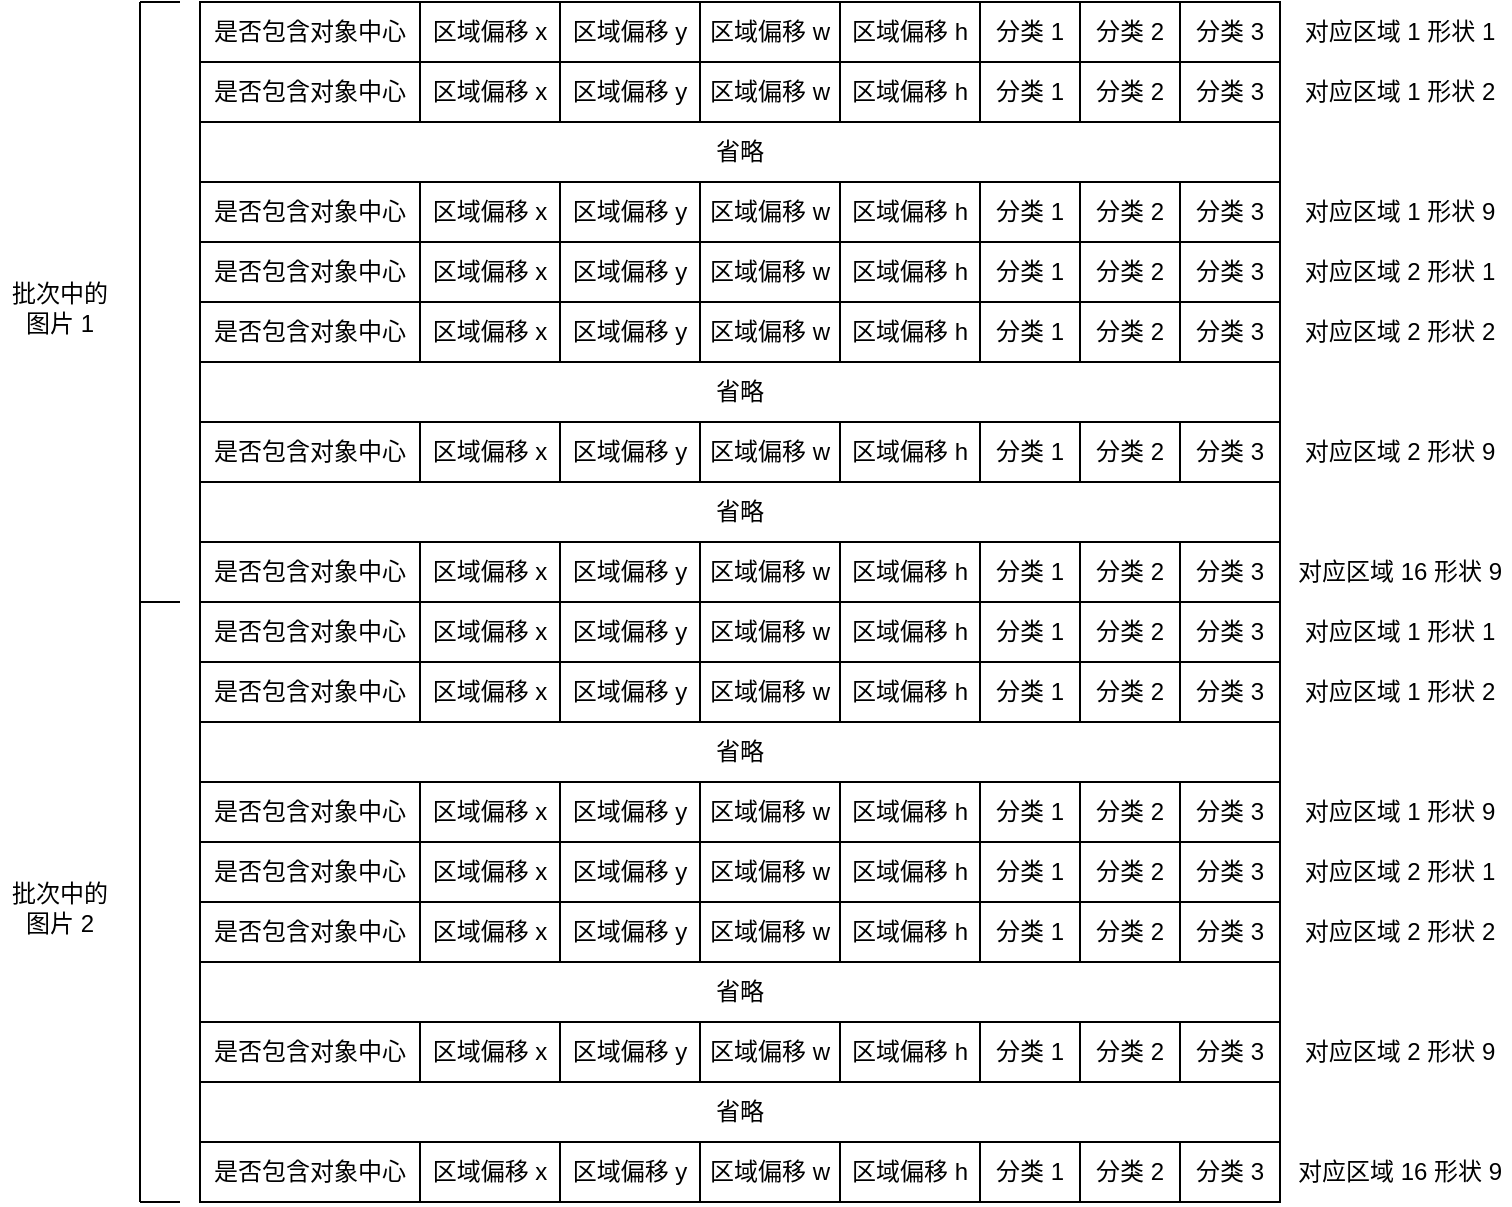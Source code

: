 <mxfile version="13.6.2" type="device"><diagram id="shQBjkpDgj0XZ1XYmjgr" name="Page-1"><mxGraphModel dx="1296" dy="921" grid="1" gridSize="10" guides="1" tooltips="1" connect="1" arrows="1" fold="1" page="1" pageScale="1" pageWidth="827" pageHeight="1169" math="0" shadow="0"><root><mxCell id="0"/><mxCell id="1" parent="0"/><mxCell id="nPcKAmX7Wj3zLNO_s_qI-1" value="是否包含对象中心" style="rounded=0;whiteSpace=wrap;html=1;" vertex="1" parent="1"><mxGeometry x="120" y="80" width="110" height="30" as="geometry"/></mxCell><mxCell id="nPcKAmX7Wj3zLNO_s_qI-2" value="区域偏移 x" style="rounded=0;whiteSpace=wrap;html=1;" vertex="1" parent="1"><mxGeometry x="230" y="80" width="70" height="30" as="geometry"/></mxCell><mxCell id="nPcKAmX7Wj3zLNO_s_qI-4" value="区域偏移 y" style="rounded=0;whiteSpace=wrap;html=1;" vertex="1" parent="1"><mxGeometry x="300" y="80" width="70" height="30" as="geometry"/></mxCell><mxCell id="nPcKAmX7Wj3zLNO_s_qI-5" value="区域偏移 w" style="rounded=0;whiteSpace=wrap;html=1;" vertex="1" parent="1"><mxGeometry x="370" y="80" width="70" height="30" as="geometry"/></mxCell><mxCell id="nPcKAmX7Wj3zLNO_s_qI-6" value="区域偏移 h" style="rounded=0;whiteSpace=wrap;html=1;" vertex="1" parent="1"><mxGeometry x="440" y="80" width="70" height="30" as="geometry"/></mxCell><mxCell id="nPcKAmX7Wj3zLNO_s_qI-7" value="分类 1" style="rounded=0;whiteSpace=wrap;html=1;" vertex="1" parent="1"><mxGeometry x="510" y="80" width="50" height="30" as="geometry"/></mxCell><mxCell id="nPcKAmX7Wj3zLNO_s_qI-8" value="分类 2" style="rounded=0;whiteSpace=wrap;html=1;" vertex="1" parent="1"><mxGeometry x="560" y="80" width="50" height="30" as="geometry"/></mxCell><mxCell id="nPcKAmX7Wj3zLNO_s_qI-9" value="分类 3" style="rounded=0;whiteSpace=wrap;html=1;" vertex="1" parent="1"><mxGeometry x="610" y="80" width="50" height="30" as="geometry"/></mxCell><mxCell id="nPcKAmX7Wj3zLNO_s_qI-10" value="是否包含对象中心" style="rounded=0;whiteSpace=wrap;html=1;" vertex="1" parent="1"><mxGeometry x="120" y="110" width="110" height="30" as="geometry"/></mxCell><mxCell id="nPcKAmX7Wj3zLNO_s_qI-11" value="区域偏移 x" style="rounded=0;whiteSpace=wrap;html=1;" vertex="1" parent="1"><mxGeometry x="230" y="110" width="70" height="30" as="geometry"/></mxCell><mxCell id="nPcKAmX7Wj3zLNO_s_qI-12" value="区域偏移 y" style="rounded=0;whiteSpace=wrap;html=1;" vertex="1" parent="1"><mxGeometry x="300" y="110" width="70" height="30" as="geometry"/></mxCell><mxCell id="nPcKAmX7Wj3zLNO_s_qI-13" value="区域偏移 w" style="rounded=0;whiteSpace=wrap;html=1;" vertex="1" parent="1"><mxGeometry x="370" y="110" width="70" height="30" as="geometry"/></mxCell><mxCell id="nPcKAmX7Wj3zLNO_s_qI-14" value="区域偏移 h" style="rounded=0;whiteSpace=wrap;html=1;" vertex="1" parent="1"><mxGeometry x="440" y="110" width="70" height="30" as="geometry"/></mxCell><mxCell id="nPcKAmX7Wj3zLNO_s_qI-15" value="分类 1" style="rounded=0;whiteSpace=wrap;html=1;" vertex="1" parent="1"><mxGeometry x="510" y="110" width="50" height="30" as="geometry"/></mxCell><mxCell id="nPcKAmX7Wj3zLNO_s_qI-16" value="分类 2" style="rounded=0;whiteSpace=wrap;html=1;" vertex="1" parent="1"><mxGeometry x="560" y="110" width="50" height="30" as="geometry"/></mxCell><mxCell id="nPcKAmX7Wj3zLNO_s_qI-17" value="分类 3" style="rounded=0;whiteSpace=wrap;html=1;" vertex="1" parent="1"><mxGeometry x="610" y="110" width="50" height="30" as="geometry"/></mxCell><mxCell id="nPcKAmX7Wj3zLNO_s_qI-18" value="是否包含对象中心" style="rounded=0;whiteSpace=wrap;html=1;" vertex="1" parent="1"><mxGeometry x="120" y="200" width="110" height="30" as="geometry"/></mxCell><mxCell id="nPcKAmX7Wj3zLNO_s_qI-19" value="区域偏移 x" style="rounded=0;whiteSpace=wrap;html=1;" vertex="1" parent="1"><mxGeometry x="230" y="200" width="70" height="30" as="geometry"/></mxCell><mxCell id="nPcKAmX7Wj3zLNO_s_qI-20" value="区域偏移 y" style="rounded=0;whiteSpace=wrap;html=1;" vertex="1" parent="1"><mxGeometry x="300" y="200" width="70" height="30" as="geometry"/></mxCell><mxCell id="nPcKAmX7Wj3zLNO_s_qI-21" value="区域偏移 w" style="rounded=0;whiteSpace=wrap;html=1;" vertex="1" parent="1"><mxGeometry x="370" y="200" width="70" height="30" as="geometry"/></mxCell><mxCell id="nPcKAmX7Wj3zLNO_s_qI-22" value="区域偏移 h" style="rounded=0;whiteSpace=wrap;html=1;" vertex="1" parent="1"><mxGeometry x="440" y="200" width="70" height="30" as="geometry"/></mxCell><mxCell id="nPcKAmX7Wj3zLNO_s_qI-23" value="分类 1" style="rounded=0;whiteSpace=wrap;html=1;" vertex="1" parent="1"><mxGeometry x="510" y="200" width="50" height="30" as="geometry"/></mxCell><mxCell id="nPcKAmX7Wj3zLNO_s_qI-24" value="分类 2" style="rounded=0;whiteSpace=wrap;html=1;" vertex="1" parent="1"><mxGeometry x="560" y="200" width="50" height="30" as="geometry"/></mxCell><mxCell id="nPcKAmX7Wj3zLNO_s_qI-25" value="分类 3" style="rounded=0;whiteSpace=wrap;html=1;" vertex="1" parent="1"><mxGeometry x="610" y="200" width="50" height="30" as="geometry"/></mxCell><mxCell id="nPcKAmX7Wj3zLNO_s_qI-26" value="是否包含对象中心" style="rounded=0;whiteSpace=wrap;html=1;" vertex="1" parent="1"><mxGeometry x="120" y="230" width="110" height="30" as="geometry"/></mxCell><mxCell id="nPcKAmX7Wj3zLNO_s_qI-27" value="区域偏移 x" style="rounded=0;whiteSpace=wrap;html=1;" vertex="1" parent="1"><mxGeometry x="230" y="230" width="70" height="30" as="geometry"/></mxCell><mxCell id="nPcKAmX7Wj3zLNO_s_qI-28" value="区域偏移 y" style="rounded=0;whiteSpace=wrap;html=1;" vertex="1" parent="1"><mxGeometry x="300" y="230" width="70" height="30" as="geometry"/></mxCell><mxCell id="nPcKAmX7Wj3zLNO_s_qI-29" value="区域偏移 w" style="rounded=0;whiteSpace=wrap;html=1;" vertex="1" parent="1"><mxGeometry x="370" y="230" width="70" height="30" as="geometry"/></mxCell><mxCell id="nPcKAmX7Wj3zLNO_s_qI-30" value="区域偏移 h" style="rounded=0;whiteSpace=wrap;html=1;" vertex="1" parent="1"><mxGeometry x="440" y="230" width="70" height="30" as="geometry"/></mxCell><mxCell id="nPcKAmX7Wj3zLNO_s_qI-31" value="分类 1" style="rounded=0;whiteSpace=wrap;html=1;" vertex="1" parent="1"><mxGeometry x="510" y="230" width="50" height="30" as="geometry"/></mxCell><mxCell id="nPcKAmX7Wj3zLNO_s_qI-32" value="分类 2" style="rounded=0;whiteSpace=wrap;html=1;" vertex="1" parent="1"><mxGeometry x="560" y="230" width="50" height="30" as="geometry"/></mxCell><mxCell id="nPcKAmX7Wj3zLNO_s_qI-33" value="分类 3" style="rounded=0;whiteSpace=wrap;html=1;" vertex="1" parent="1"><mxGeometry x="610" y="230" width="50" height="30" as="geometry"/></mxCell><mxCell id="nPcKAmX7Wj3zLNO_s_qI-42" value="是否包含对象中心" style="rounded=0;whiteSpace=wrap;html=1;" vertex="1" parent="1"><mxGeometry x="120" y="290" width="110" height="30" as="geometry"/></mxCell><mxCell id="nPcKAmX7Wj3zLNO_s_qI-43" value="区域偏移 x" style="rounded=0;whiteSpace=wrap;html=1;" vertex="1" parent="1"><mxGeometry x="230" y="290" width="70" height="30" as="geometry"/></mxCell><mxCell id="nPcKAmX7Wj3zLNO_s_qI-44" value="区域偏移 y" style="rounded=0;whiteSpace=wrap;html=1;" vertex="1" parent="1"><mxGeometry x="300" y="290" width="70" height="30" as="geometry"/></mxCell><mxCell id="nPcKAmX7Wj3zLNO_s_qI-45" value="区域偏移 w" style="rounded=0;whiteSpace=wrap;html=1;" vertex="1" parent="1"><mxGeometry x="370" y="290" width="70" height="30" as="geometry"/></mxCell><mxCell id="nPcKAmX7Wj3zLNO_s_qI-46" value="区域偏移 h" style="rounded=0;whiteSpace=wrap;html=1;" vertex="1" parent="1"><mxGeometry x="440" y="290" width="70" height="30" as="geometry"/></mxCell><mxCell id="nPcKAmX7Wj3zLNO_s_qI-47" value="分类 1" style="rounded=0;whiteSpace=wrap;html=1;" vertex="1" parent="1"><mxGeometry x="510" y="290" width="50" height="30" as="geometry"/></mxCell><mxCell id="nPcKAmX7Wj3zLNO_s_qI-48" value="分类 2" style="rounded=0;whiteSpace=wrap;html=1;" vertex="1" parent="1"><mxGeometry x="560" y="290" width="50" height="30" as="geometry"/></mxCell><mxCell id="nPcKAmX7Wj3zLNO_s_qI-49" value="分类 3" style="rounded=0;whiteSpace=wrap;html=1;" vertex="1" parent="1"><mxGeometry x="610" y="290" width="50" height="30" as="geometry"/></mxCell><mxCell id="nPcKAmX7Wj3zLNO_s_qI-58" value="是否包含对象中心" style="rounded=0;whiteSpace=wrap;html=1;" vertex="1" parent="1"><mxGeometry x="120" y="350" width="110" height="30" as="geometry"/></mxCell><mxCell id="nPcKAmX7Wj3zLNO_s_qI-59" value="区域偏移 x" style="rounded=0;whiteSpace=wrap;html=1;" vertex="1" parent="1"><mxGeometry x="230" y="350" width="70" height="30" as="geometry"/></mxCell><mxCell id="nPcKAmX7Wj3zLNO_s_qI-60" value="区域偏移 y" style="rounded=0;whiteSpace=wrap;html=1;" vertex="1" parent="1"><mxGeometry x="300" y="350" width="70" height="30" as="geometry"/></mxCell><mxCell id="nPcKAmX7Wj3zLNO_s_qI-61" value="区域偏移 w" style="rounded=0;whiteSpace=wrap;html=1;" vertex="1" parent="1"><mxGeometry x="370" y="350" width="70" height="30" as="geometry"/></mxCell><mxCell id="nPcKAmX7Wj3zLNO_s_qI-62" value="区域偏移 h" style="rounded=0;whiteSpace=wrap;html=1;" vertex="1" parent="1"><mxGeometry x="440" y="350" width="70" height="30" as="geometry"/></mxCell><mxCell id="nPcKAmX7Wj3zLNO_s_qI-63" value="分类 1" style="rounded=0;whiteSpace=wrap;html=1;" vertex="1" parent="1"><mxGeometry x="510" y="350" width="50" height="30" as="geometry"/></mxCell><mxCell id="nPcKAmX7Wj3zLNO_s_qI-64" value="分类 2" style="rounded=0;whiteSpace=wrap;html=1;" vertex="1" parent="1"><mxGeometry x="560" y="350" width="50" height="30" as="geometry"/></mxCell><mxCell id="nPcKAmX7Wj3zLNO_s_qI-65" value="分类 3" style="rounded=0;whiteSpace=wrap;html=1;" vertex="1" parent="1"><mxGeometry x="610" y="350" width="50" height="30" as="geometry"/></mxCell><mxCell id="nPcKAmX7Wj3zLNO_s_qI-66" value="对应区域 1 形状 1" style="text;html=1;strokeColor=none;fillColor=none;align=center;verticalAlign=middle;whiteSpace=wrap;rounded=0;" vertex="1" parent="1"><mxGeometry x="670" y="85" width="100" height="20" as="geometry"/></mxCell><mxCell id="nPcKAmX7Wj3zLNO_s_qI-67" value="对应区域 1 形状 2" style="text;html=1;strokeColor=none;fillColor=none;align=center;verticalAlign=middle;whiteSpace=wrap;rounded=0;" vertex="1" parent="1"><mxGeometry x="670" y="115" width="100" height="20" as="geometry"/></mxCell><mxCell id="nPcKAmX7Wj3zLNO_s_qI-68" value="对应区域 2 形状 1" style="text;html=1;strokeColor=none;fillColor=none;align=center;verticalAlign=middle;whiteSpace=wrap;rounded=0;" vertex="1" parent="1"><mxGeometry x="670" y="205" width="100" height="20" as="geometry"/></mxCell><mxCell id="nPcKAmX7Wj3zLNO_s_qI-69" value="对应区域 2 形状 2" style="text;html=1;strokeColor=none;fillColor=none;align=center;verticalAlign=middle;whiteSpace=wrap;rounded=0;" vertex="1" parent="1"><mxGeometry x="670" y="235" width="100" height="20" as="geometry"/></mxCell><mxCell id="nPcKAmX7Wj3zLNO_s_qI-71" value="对应区域 2 形状 9" style="text;html=1;strokeColor=none;fillColor=none;align=center;verticalAlign=middle;whiteSpace=wrap;rounded=0;" vertex="1" parent="1"><mxGeometry x="670" y="295" width="100" height="20" as="geometry"/></mxCell><mxCell id="nPcKAmX7Wj3zLNO_s_qI-73" value="省略" style="rounded=0;whiteSpace=wrap;html=1;" vertex="1" parent="1"><mxGeometry x="120" y="320" width="540" height="30" as="geometry"/></mxCell><mxCell id="nPcKAmX7Wj3zLNO_s_qI-74" value="对应区域 16 形状 9" style="text;html=1;strokeColor=none;fillColor=none;align=center;verticalAlign=middle;whiteSpace=wrap;rounded=0;" vertex="1" parent="1"><mxGeometry x="665" y="355" width="110" height="20" as="geometry"/></mxCell><mxCell id="nPcKAmX7Wj3zLNO_s_qI-76" value="省略" style="rounded=0;whiteSpace=wrap;html=1;" vertex="1" parent="1"><mxGeometry x="120" y="140" width="540" height="30" as="geometry"/></mxCell><mxCell id="nPcKAmX7Wj3zLNO_s_qI-77" value="对应区域 1 形状 9" style="text;html=1;strokeColor=none;fillColor=none;align=center;verticalAlign=middle;whiteSpace=wrap;rounded=0;" vertex="1" parent="1"><mxGeometry x="670" y="175" width="100" height="20" as="geometry"/></mxCell><mxCell id="nPcKAmX7Wj3zLNO_s_qI-78" value="是否包含对象中心" style="rounded=0;whiteSpace=wrap;html=1;" vertex="1" parent="1"><mxGeometry x="120" y="170" width="110" height="30" as="geometry"/></mxCell><mxCell id="nPcKAmX7Wj3zLNO_s_qI-79" value="区域偏移 x" style="rounded=0;whiteSpace=wrap;html=1;" vertex="1" parent="1"><mxGeometry x="230" y="170" width="70" height="30" as="geometry"/></mxCell><mxCell id="nPcKAmX7Wj3zLNO_s_qI-80" value="区域偏移 y" style="rounded=0;whiteSpace=wrap;html=1;" vertex="1" parent="1"><mxGeometry x="300" y="170" width="70" height="30" as="geometry"/></mxCell><mxCell id="nPcKAmX7Wj3zLNO_s_qI-81" value="区域偏移 w" style="rounded=0;whiteSpace=wrap;html=1;" vertex="1" parent="1"><mxGeometry x="370" y="170" width="70" height="30" as="geometry"/></mxCell><mxCell id="nPcKAmX7Wj3zLNO_s_qI-82" value="区域偏移 h" style="rounded=0;whiteSpace=wrap;html=1;" vertex="1" parent="1"><mxGeometry x="440" y="170" width="70" height="30" as="geometry"/></mxCell><mxCell id="nPcKAmX7Wj3zLNO_s_qI-83" value="分类 1" style="rounded=0;whiteSpace=wrap;html=1;" vertex="1" parent="1"><mxGeometry x="510" y="170" width="50" height="30" as="geometry"/></mxCell><mxCell id="nPcKAmX7Wj3zLNO_s_qI-84" value="分类 2" style="rounded=0;whiteSpace=wrap;html=1;" vertex="1" parent="1"><mxGeometry x="560" y="170" width="50" height="30" as="geometry"/></mxCell><mxCell id="nPcKAmX7Wj3zLNO_s_qI-85" value="分类 3" style="rounded=0;whiteSpace=wrap;html=1;" vertex="1" parent="1"><mxGeometry x="610" y="170" width="50" height="30" as="geometry"/></mxCell><mxCell id="nPcKAmX7Wj3zLNO_s_qI-86" value="省略" style="rounded=0;whiteSpace=wrap;html=1;" vertex="1" parent="1"><mxGeometry x="120" y="260" width="540" height="30" as="geometry"/></mxCell><mxCell id="nPcKAmX7Wj3zLNO_s_qI-155" value="批次中的图片 1" style="text;html=1;strokeColor=none;fillColor=none;align=center;verticalAlign=middle;whiteSpace=wrap;rounded=0;" vertex="1" parent="1"><mxGeometry x="20" y="220" width="60" height="25" as="geometry"/></mxCell><mxCell id="nPcKAmX7Wj3zLNO_s_qI-156" value="" style="endArrow=none;html=1;" edge="1" parent="1"><mxGeometry width="50" height="50" relative="1" as="geometry"><mxPoint x="90" y="380" as="sourcePoint"/><mxPoint x="90" y="80" as="targetPoint"/></mxGeometry></mxCell><mxCell id="nPcKAmX7Wj3zLNO_s_qI-158" value="" style="endArrow=none;html=1;" edge="1" parent="1"><mxGeometry width="50" height="50" relative="1" as="geometry"><mxPoint x="90" y="80" as="sourcePoint"/><mxPoint x="110" y="80" as="targetPoint"/></mxGeometry></mxCell><mxCell id="nPcKAmX7Wj3zLNO_s_qI-159" value="" style="endArrow=none;html=1;" edge="1" parent="1"><mxGeometry width="50" height="50" relative="1" as="geometry"><mxPoint x="90" y="380" as="sourcePoint"/><mxPoint x="110" y="380" as="targetPoint"/></mxGeometry></mxCell><mxCell id="nPcKAmX7Wj3zLNO_s_qI-160" value="是否包含对象中心" style="rounded=0;whiteSpace=wrap;html=1;" vertex="1" parent="1"><mxGeometry x="120" y="380" width="110" height="30" as="geometry"/></mxCell><mxCell id="nPcKAmX7Wj3zLNO_s_qI-161" value="区域偏移 x" style="rounded=0;whiteSpace=wrap;html=1;" vertex="1" parent="1"><mxGeometry x="230" y="380" width="70" height="30" as="geometry"/></mxCell><mxCell id="nPcKAmX7Wj3zLNO_s_qI-162" value="区域偏移 y" style="rounded=0;whiteSpace=wrap;html=1;" vertex="1" parent="1"><mxGeometry x="300" y="380" width="70" height="30" as="geometry"/></mxCell><mxCell id="nPcKAmX7Wj3zLNO_s_qI-163" value="区域偏移 w" style="rounded=0;whiteSpace=wrap;html=1;" vertex="1" parent="1"><mxGeometry x="370" y="380" width="70" height="30" as="geometry"/></mxCell><mxCell id="nPcKAmX7Wj3zLNO_s_qI-164" value="区域偏移 h" style="rounded=0;whiteSpace=wrap;html=1;" vertex="1" parent="1"><mxGeometry x="440" y="380" width="70" height="30" as="geometry"/></mxCell><mxCell id="nPcKAmX7Wj3zLNO_s_qI-165" value="分类 1" style="rounded=0;whiteSpace=wrap;html=1;" vertex="1" parent="1"><mxGeometry x="510" y="380" width="50" height="30" as="geometry"/></mxCell><mxCell id="nPcKAmX7Wj3zLNO_s_qI-166" value="分类 2" style="rounded=0;whiteSpace=wrap;html=1;" vertex="1" parent="1"><mxGeometry x="560" y="380" width="50" height="30" as="geometry"/></mxCell><mxCell id="nPcKAmX7Wj3zLNO_s_qI-167" value="分类 3" style="rounded=0;whiteSpace=wrap;html=1;" vertex="1" parent="1"><mxGeometry x="610" y="380" width="50" height="30" as="geometry"/></mxCell><mxCell id="nPcKAmX7Wj3zLNO_s_qI-168" value="是否包含对象中心" style="rounded=0;whiteSpace=wrap;html=1;" vertex="1" parent="1"><mxGeometry x="120" y="410" width="110" height="30" as="geometry"/></mxCell><mxCell id="nPcKAmX7Wj3zLNO_s_qI-169" value="区域偏移 x" style="rounded=0;whiteSpace=wrap;html=1;" vertex="1" parent="1"><mxGeometry x="230" y="410" width="70" height="30" as="geometry"/></mxCell><mxCell id="nPcKAmX7Wj3zLNO_s_qI-170" value="区域偏移 y" style="rounded=0;whiteSpace=wrap;html=1;" vertex="1" parent="1"><mxGeometry x="300" y="410" width="70" height="30" as="geometry"/></mxCell><mxCell id="nPcKAmX7Wj3zLNO_s_qI-171" value="区域偏移 w" style="rounded=0;whiteSpace=wrap;html=1;" vertex="1" parent="1"><mxGeometry x="370" y="410" width="70" height="30" as="geometry"/></mxCell><mxCell id="nPcKAmX7Wj3zLNO_s_qI-172" value="区域偏移 h" style="rounded=0;whiteSpace=wrap;html=1;" vertex="1" parent="1"><mxGeometry x="440" y="410" width="70" height="30" as="geometry"/></mxCell><mxCell id="nPcKAmX7Wj3zLNO_s_qI-173" value="分类 1" style="rounded=0;whiteSpace=wrap;html=1;" vertex="1" parent="1"><mxGeometry x="510" y="410" width="50" height="30" as="geometry"/></mxCell><mxCell id="nPcKAmX7Wj3zLNO_s_qI-174" value="分类 2" style="rounded=0;whiteSpace=wrap;html=1;" vertex="1" parent="1"><mxGeometry x="560" y="410" width="50" height="30" as="geometry"/></mxCell><mxCell id="nPcKAmX7Wj3zLNO_s_qI-175" value="分类 3" style="rounded=0;whiteSpace=wrap;html=1;" vertex="1" parent="1"><mxGeometry x="610" y="410" width="50" height="30" as="geometry"/></mxCell><mxCell id="nPcKAmX7Wj3zLNO_s_qI-176" value="是否包含对象中心" style="rounded=0;whiteSpace=wrap;html=1;" vertex="1" parent="1"><mxGeometry x="120" y="500" width="110" height="30" as="geometry"/></mxCell><mxCell id="nPcKAmX7Wj3zLNO_s_qI-177" value="区域偏移 x" style="rounded=0;whiteSpace=wrap;html=1;" vertex="1" parent="1"><mxGeometry x="230" y="500" width="70" height="30" as="geometry"/></mxCell><mxCell id="nPcKAmX7Wj3zLNO_s_qI-178" value="区域偏移 y" style="rounded=0;whiteSpace=wrap;html=1;" vertex="1" parent="1"><mxGeometry x="300" y="500" width="70" height="30" as="geometry"/></mxCell><mxCell id="nPcKAmX7Wj3zLNO_s_qI-179" value="区域偏移 w" style="rounded=0;whiteSpace=wrap;html=1;" vertex="1" parent="1"><mxGeometry x="370" y="500" width="70" height="30" as="geometry"/></mxCell><mxCell id="nPcKAmX7Wj3zLNO_s_qI-180" value="区域偏移 h" style="rounded=0;whiteSpace=wrap;html=1;" vertex="1" parent="1"><mxGeometry x="440" y="500" width="70" height="30" as="geometry"/></mxCell><mxCell id="nPcKAmX7Wj3zLNO_s_qI-181" value="分类 1" style="rounded=0;whiteSpace=wrap;html=1;" vertex="1" parent="1"><mxGeometry x="510" y="500" width="50" height="30" as="geometry"/></mxCell><mxCell id="nPcKAmX7Wj3zLNO_s_qI-182" value="分类 2" style="rounded=0;whiteSpace=wrap;html=1;" vertex="1" parent="1"><mxGeometry x="560" y="500" width="50" height="30" as="geometry"/></mxCell><mxCell id="nPcKAmX7Wj3zLNO_s_qI-183" value="分类 3" style="rounded=0;whiteSpace=wrap;html=1;" vertex="1" parent="1"><mxGeometry x="610" y="500" width="50" height="30" as="geometry"/></mxCell><mxCell id="nPcKAmX7Wj3zLNO_s_qI-184" value="是否包含对象中心" style="rounded=0;whiteSpace=wrap;html=1;" vertex="1" parent="1"><mxGeometry x="120" y="530" width="110" height="30" as="geometry"/></mxCell><mxCell id="nPcKAmX7Wj3zLNO_s_qI-185" value="区域偏移 x" style="rounded=0;whiteSpace=wrap;html=1;" vertex="1" parent="1"><mxGeometry x="230" y="530" width="70" height="30" as="geometry"/></mxCell><mxCell id="nPcKAmX7Wj3zLNO_s_qI-186" value="区域偏移 y" style="rounded=0;whiteSpace=wrap;html=1;" vertex="1" parent="1"><mxGeometry x="300" y="530" width="70" height="30" as="geometry"/></mxCell><mxCell id="nPcKAmX7Wj3zLNO_s_qI-187" value="区域偏移 w" style="rounded=0;whiteSpace=wrap;html=1;" vertex="1" parent="1"><mxGeometry x="370" y="530" width="70" height="30" as="geometry"/></mxCell><mxCell id="nPcKAmX7Wj3zLNO_s_qI-188" value="区域偏移 h" style="rounded=0;whiteSpace=wrap;html=1;" vertex="1" parent="1"><mxGeometry x="440" y="530" width="70" height="30" as="geometry"/></mxCell><mxCell id="nPcKAmX7Wj3zLNO_s_qI-189" value="分类 1" style="rounded=0;whiteSpace=wrap;html=1;" vertex="1" parent="1"><mxGeometry x="510" y="530" width="50" height="30" as="geometry"/></mxCell><mxCell id="nPcKAmX7Wj3zLNO_s_qI-190" value="分类 2" style="rounded=0;whiteSpace=wrap;html=1;" vertex="1" parent="1"><mxGeometry x="560" y="530" width="50" height="30" as="geometry"/></mxCell><mxCell id="nPcKAmX7Wj3zLNO_s_qI-191" value="分类 3" style="rounded=0;whiteSpace=wrap;html=1;" vertex="1" parent="1"><mxGeometry x="610" y="530" width="50" height="30" as="geometry"/></mxCell><mxCell id="nPcKAmX7Wj3zLNO_s_qI-192" value="是否包含对象中心" style="rounded=0;whiteSpace=wrap;html=1;" vertex="1" parent="1"><mxGeometry x="120" y="590" width="110" height="30" as="geometry"/></mxCell><mxCell id="nPcKAmX7Wj3zLNO_s_qI-193" value="区域偏移 x" style="rounded=0;whiteSpace=wrap;html=1;" vertex="1" parent="1"><mxGeometry x="230" y="590" width="70" height="30" as="geometry"/></mxCell><mxCell id="nPcKAmX7Wj3zLNO_s_qI-194" value="区域偏移 y" style="rounded=0;whiteSpace=wrap;html=1;" vertex="1" parent="1"><mxGeometry x="300" y="590" width="70" height="30" as="geometry"/></mxCell><mxCell id="nPcKAmX7Wj3zLNO_s_qI-195" value="区域偏移 w" style="rounded=0;whiteSpace=wrap;html=1;" vertex="1" parent="1"><mxGeometry x="370" y="590" width="70" height="30" as="geometry"/></mxCell><mxCell id="nPcKAmX7Wj3zLNO_s_qI-196" value="区域偏移 h" style="rounded=0;whiteSpace=wrap;html=1;" vertex="1" parent="1"><mxGeometry x="440" y="590" width="70" height="30" as="geometry"/></mxCell><mxCell id="nPcKAmX7Wj3zLNO_s_qI-197" value="分类 1" style="rounded=0;whiteSpace=wrap;html=1;" vertex="1" parent="1"><mxGeometry x="510" y="590" width="50" height="30" as="geometry"/></mxCell><mxCell id="nPcKAmX7Wj3zLNO_s_qI-198" value="分类 2" style="rounded=0;whiteSpace=wrap;html=1;" vertex="1" parent="1"><mxGeometry x="560" y="590" width="50" height="30" as="geometry"/></mxCell><mxCell id="nPcKAmX7Wj3zLNO_s_qI-199" value="分类 3" style="rounded=0;whiteSpace=wrap;html=1;" vertex="1" parent="1"><mxGeometry x="610" y="590" width="50" height="30" as="geometry"/></mxCell><mxCell id="nPcKAmX7Wj3zLNO_s_qI-200" value="是否包含对象中心" style="rounded=0;whiteSpace=wrap;html=1;" vertex="1" parent="1"><mxGeometry x="120" y="650" width="110" height="30" as="geometry"/></mxCell><mxCell id="nPcKAmX7Wj3zLNO_s_qI-201" value="区域偏移 x" style="rounded=0;whiteSpace=wrap;html=1;" vertex="1" parent="1"><mxGeometry x="230" y="650" width="70" height="30" as="geometry"/></mxCell><mxCell id="nPcKAmX7Wj3zLNO_s_qI-202" value="区域偏移 y" style="rounded=0;whiteSpace=wrap;html=1;" vertex="1" parent="1"><mxGeometry x="300" y="650" width="70" height="30" as="geometry"/></mxCell><mxCell id="nPcKAmX7Wj3zLNO_s_qI-203" value="区域偏移 w" style="rounded=0;whiteSpace=wrap;html=1;" vertex="1" parent="1"><mxGeometry x="370" y="650" width="70" height="30" as="geometry"/></mxCell><mxCell id="nPcKAmX7Wj3zLNO_s_qI-204" value="区域偏移 h" style="rounded=0;whiteSpace=wrap;html=1;" vertex="1" parent="1"><mxGeometry x="440" y="650" width="70" height="30" as="geometry"/></mxCell><mxCell id="nPcKAmX7Wj3zLNO_s_qI-205" value="分类 1" style="rounded=0;whiteSpace=wrap;html=1;" vertex="1" parent="1"><mxGeometry x="510" y="650" width="50" height="30" as="geometry"/></mxCell><mxCell id="nPcKAmX7Wj3zLNO_s_qI-206" value="分类 2" style="rounded=0;whiteSpace=wrap;html=1;" vertex="1" parent="1"><mxGeometry x="560" y="650" width="50" height="30" as="geometry"/></mxCell><mxCell id="nPcKAmX7Wj3zLNO_s_qI-207" value="分类 3" style="rounded=0;whiteSpace=wrap;html=1;" vertex="1" parent="1"><mxGeometry x="610" y="650" width="50" height="30" as="geometry"/></mxCell><mxCell id="nPcKAmX7Wj3zLNO_s_qI-208" value="对应区域 1 形状 1" style="text;html=1;strokeColor=none;fillColor=none;align=center;verticalAlign=middle;whiteSpace=wrap;rounded=0;" vertex="1" parent="1"><mxGeometry x="670" y="385" width="100" height="20" as="geometry"/></mxCell><mxCell id="nPcKAmX7Wj3zLNO_s_qI-209" value="对应区域 1 形状 2" style="text;html=1;strokeColor=none;fillColor=none;align=center;verticalAlign=middle;whiteSpace=wrap;rounded=0;" vertex="1" parent="1"><mxGeometry x="670" y="415" width="100" height="20" as="geometry"/></mxCell><mxCell id="nPcKAmX7Wj3zLNO_s_qI-210" value="对应区域 2 形状 1" style="text;html=1;strokeColor=none;fillColor=none;align=center;verticalAlign=middle;whiteSpace=wrap;rounded=0;" vertex="1" parent="1"><mxGeometry x="670" y="505" width="100" height="20" as="geometry"/></mxCell><mxCell id="nPcKAmX7Wj3zLNO_s_qI-211" value="对应区域 2 形状 2" style="text;html=1;strokeColor=none;fillColor=none;align=center;verticalAlign=middle;whiteSpace=wrap;rounded=0;" vertex="1" parent="1"><mxGeometry x="670" y="535" width="100" height="20" as="geometry"/></mxCell><mxCell id="nPcKAmX7Wj3zLNO_s_qI-212" value="对应区域 2 形状 9" style="text;html=1;strokeColor=none;fillColor=none;align=center;verticalAlign=middle;whiteSpace=wrap;rounded=0;" vertex="1" parent="1"><mxGeometry x="670" y="595" width="100" height="20" as="geometry"/></mxCell><mxCell id="nPcKAmX7Wj3zLNO_s_qI-213" value="省略" style="rounded=0;whiteSpace=wrap;html=1;" vertex="1" parent="1"><mxGeometry x="120" y="620" width="540" height="30" as="geometry"/></mxCell><mxCell id="nPcKAmX7Wj3zLNO_s_qI-214" value="对应区域 16 形状 9" style="text;html=1;strokeColor=none;fillColor=none;align=center;verticalAlign=middle;whiteSpace=wrap;rounded=0;" vertex="1" parent="1"><mxGeometry x="665" y="655" width="110" height="20" as="geometry"/></mxCell><mxCell id="nPcKAmX7Wj3zLNO_s_qI-215" value="省略" style="rounded=0;whiteSpace=wrap;html=1;" vertex="1" parent="1"><mxGeometry x="120" y="440" width="540" height="30" as="geometry"/></mxCell><mxCell id="nPcKAmX7Wj3zLNO_s_qI-216" value="对应区域 1 形状 9" style="text;html=1;strokeColor=none;fillColor=none;align=center;verticalAlign=middle;whiteSpace=wrap;rounded=0;" vertex="1" parent="1"><mxGeometry x="670" y="475" width="100" height="20" as="geometry"/></mxCell><mxCell id="nPcKAmX7Wj3zLNO_s_qI-217" value="是否包含对象中心" style="rounded=0;whiteSpace=wrap;html=1;" vertex="1" parent="1"><mxGeometry x="120" y="470" width="110" height="30" as="geometry"/></mxCell><mxCell id="nPcKAmX7Wj3zLNO_s_qI-218" value="区域偏移 x" style="rounded=0;whiteSpace=wrap;html=1;" vertex="1" parent="1"><mxGeometry x="230" y="470" width="70" height="30" as="geometry"/></mxCell><mxCell id="nPcKAmX7Wj3zLNO_s_qI-219" value="区域偏移 y" style="rounded=0;whiteSpace=wrap;html=1;" vertex="1" parent="1"><mxGeometry x="300" y="470" width="70" height="30" as="geometry"/></mxCell><mxCell id="nPcKAmX7Wj3zLNO_s_qI-220" value="区域偏移 w" style="rounded=0;whiteSpace=wrap;html=1;" vertex="1" parent="1"><mxGeometry x="370" y="470" width="70" height="30" as="geometry"/></mxCell><mxCell id="nPcKAmX7Wj3zLNO_s_qI-221" value="区域偏移 h" style="rounded=0;whiteSpace=wrap;html=1;" vertex="1" parent="1"><mxGeometry x="440" y="470" width="70" height="30" as="geometry"/></mxCell><mxCell id="nPcKAmX7Wj3zLNO_s_qI-222" value="分类 1" style="rounded=0;whiteSpace=wrap;html=1;" vertex="1" parent="1"><mxGeometry x="510" y="470" width="50" height="30" as="geometry"/></mxCell><mxCell id="nPcKAmX7Wj3zLNO_s_qI-223" value="分类 2" style="rounded=0;whiteSpace=wrap;html=1;" vertex="1" parent="1"><mxGeometry x="560" y="470" width="50" height="30" as="geometry"/></mxCell><mxCell id="nPcKAmX7Wj3zLNO_s_qI-224" value="分类 3" style="rounded=0;whiteSpace=wrap;html=1;" vertex="1" parent="1"><mxGeometry x="610" y="470" width="50" height="30" as="geometry"/></mxCell><mxCell id="nPcKAmX7Wj3zLNO_s_qI-225" value="省略" style="rounded=0;whiteSpace=wrap;html=1;" vertex="1" parent="1"><mxGeometry x="120" y="560" width="540" height="30" as="geometry"/></mxCell><mxCell id="nPcKAmX7Wj3zLNO_s_qI-226" value="批次中的图片 2" style="text;html=1;strokeColor=none;fillColor=none;align=center;verticalAlign=middle;whiteSpace=wrap;rounded=0;" vertex="1" parent="1"><mxGeometry x="20" y="520" width="60" height="25" as="geometry"/></mxCell><mxCell id="nPcKAmX7Wj3zLNO_s_qI-227" value="" style="endArrow=none;html=1;" edge="1" parent="1"><mxGeometry width="50" height="50" relative="1" as="geometry"><mxPoint x="90" y="680" as="sourcePoint"/><mxPoint x="90" y="380" as="targetPoint"/></mxGeometry></mxCell><mxCell id="nPcKAmX7Wj3zLNO_s_qI-228" value="" style="endArrow=none;html=1;" edge="1" parent="1"><mxGeometry width="50" height="50" relative="1" as="geometry"><mxPoint x="90" y="380" as="sourcePoint"/><mxPoint x="110" y="380" as="targetPoint"/></mxGeometry></mxCell><mxCell id="nPcKAmX7Wj3zLNO_s_qI-229" value="" style="endArrow=none;html=1;" edge="1" parent="1"><mxGeometry width="50" height="50" relative="1" as="geometry"><mxPoint x="90" y="680" as="sourcePoint"/><mxPoint x="110" y="680" as="targetPoint"/></mxGeometry></mxCell></root></mxGraphModel></diagram></mxfile>